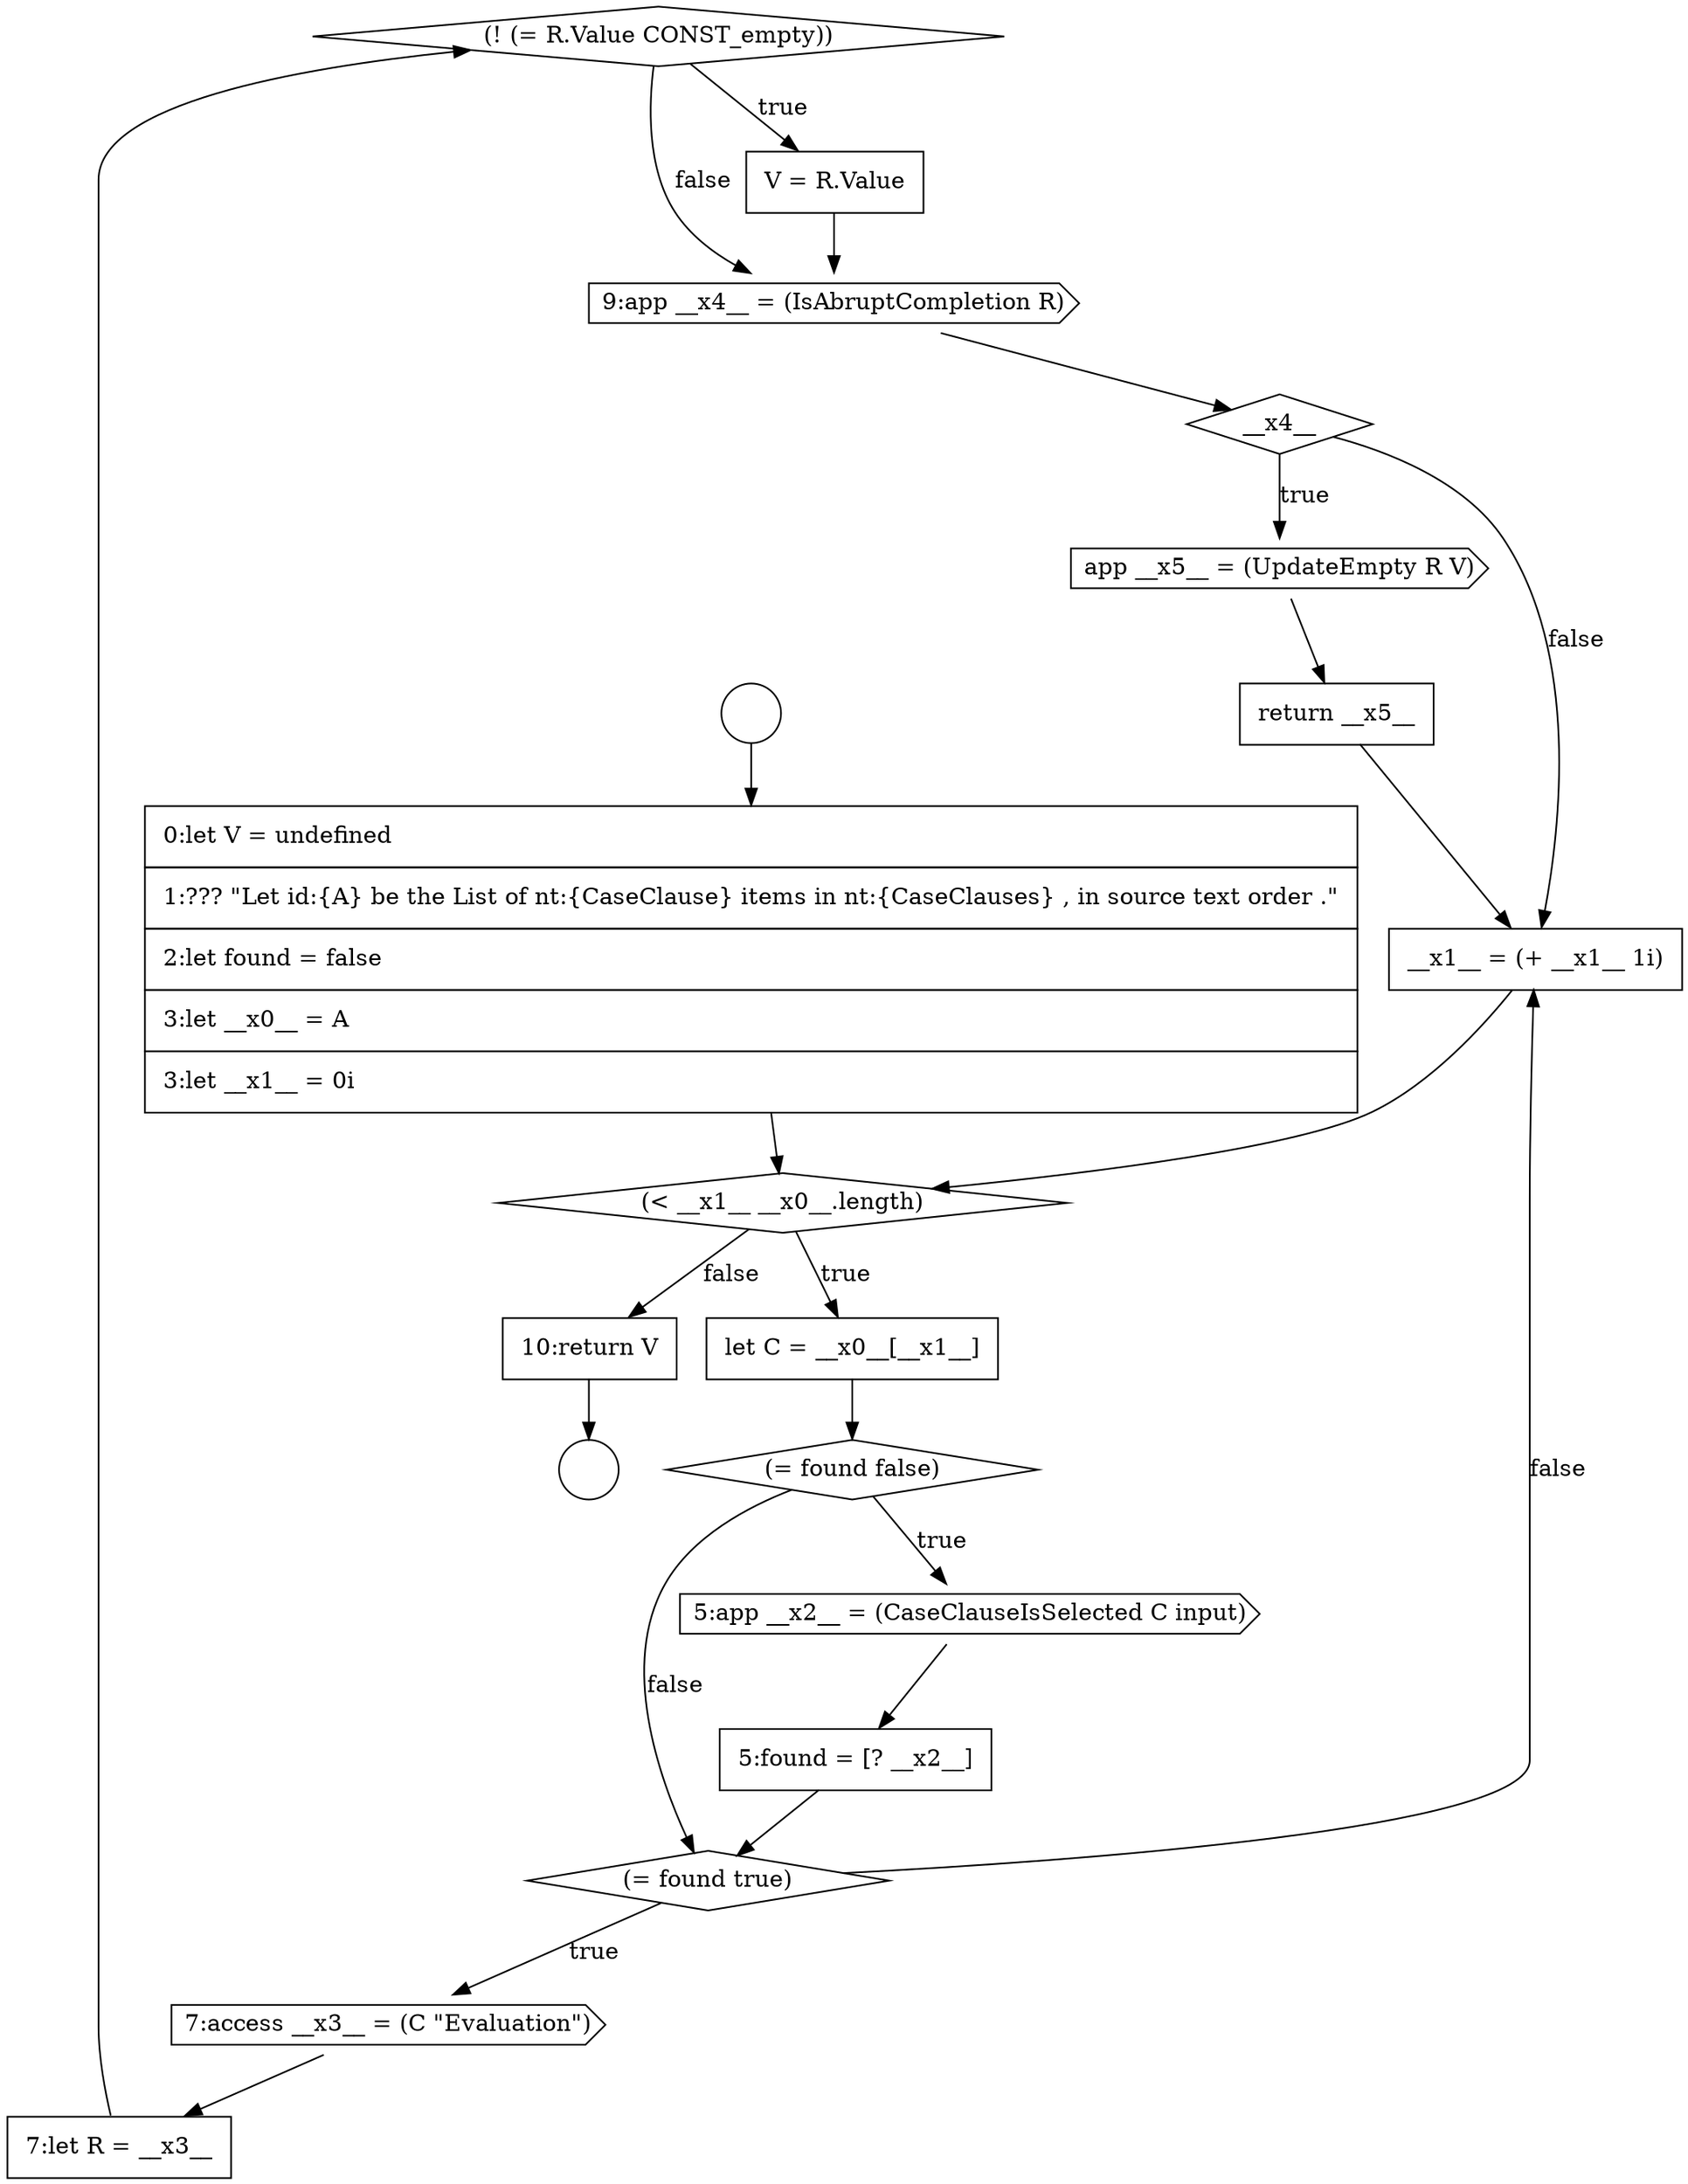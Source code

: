 digraph {
  node7524 [shape=diamond, label=<<font color="black">(! (= R.Value CONST_empty))</font>> color="black" fillcolor="white" style=filled]
  node7528 [shape=cds, label=<<font color="black">app __x5__ = (UpdateEmpty R V)</font>> color="black" fillcolor="white" style=filled]
  node7518 [shape=diamond, label=<<font color="black">(= found false)</font>> color="black" fillcolor="white" style=filled]
  node7513 [shape=circle label=" " color="black" fillcolor="white" style=filled]
  node7523 [shape=none, margin=0, label=<<font color="black">
    <table border="0" cellborder="1" cellspacing="0" cellpadding="10">
      <tr><td align="left">7:let R = __x3__</td></tr>
    </table>
  </font>> color="black" fillcolor="white" style=filled]
  node7527 [shape=diamond, label=<<font color="black">__x4__</font>> color="black" fillcolor="white" style=filled]
  node7526 [shape=cds, label=<<font color="black">9:app __x4__ = (IsAbruptCompletion R)</font>> color="black" fillcolor="white" style=filled]
  node7522 [shape=cds, label=<<font color="black">7:access __x3__ = (C &quot;Evaluation&quot;)</font>> color="black" fillcolor="white" style=filled]
  node7515 [shape=none, margin=0, label=<<font color="black">
    <table border="0" cellborder="1" cellspacing="0" cellpadding="10">
      <tr><td align="left">0:let V = undefined</td></tr>
      <tr><td align="left">1:??? &quot;Let id:{A} be the List of nt:{CaseClause} items in nt:{CaseClauses} , in source text order .&quot;</td></tr>
      <tr><td align="left">2:let found = false</td></tr>
      <tr><td align="left">3:let __x0__ = A</td></tr>
      <tr><td align="left">3:let __x1__ = 0i</td></tr>
    </table>
  </font>> color="black" fillcolor="white" style=filled]
  node7525 [shape=none, margin=0, label=<<font color="black">
    <table border="0" cellborder="1" cellspacing="0" cellpadding="10">
      <tr><td align="left">V = R.Value</td></tr>
    </table>
  </font>> color="black" fillcolor="white" style=filled]
  node7517 [shape=none, margin=0, label=<<font color="black">
    <table border="0" cellborder="1" cellspacing="0" cellpadding="10">
      <tr><td align="left">let C = __x0__[__x1__]</td></tr>
    </table>
  </font>> color="black" fillcolor="white" style=filled]
  node7516 [shape=diamond, label=<<font color="black">(&lt; __x1__ __x0__.length)</font>> color="black" fillcolor="white" style=filled]
  node7529 [shape=none, margin=0, label=<<font color="black">
    <table border="0" cellborder="1" cellspacing="0" cellpadding="10">
      <tr><td align="left">return __x5__</td></tr>
    </table>
  </font>> color="black" fillcolor="white" style=filled]
  node7519 [shape=cds, label=<<font color="black">5:app __x2__ = (CaseClauseIsSelected C input)</font>> color="black" fillcolor="white" style=filled]
  node7514 [shape=circle label=" " color="black" fillcolor="white" style=filled]
  node7530 [shape=none, margin=0, label=<<font color="black">
    <table border="0" cellborder="1" cellspacing="0" cellpadding="10">
      <tr><td align="left">__x1__ = (+ __x1__ 1i)</td></tr>
    </table>
  </font>> color="black" fillcolor="white" style=filled]
  node7520 [shape=none, margin=0, label=<<font color="black">
    <table border="0" cellborder="1" cellspacing="0" cellpadding="10">
      <tr><td align="left">5:found = [? __x2__]</td></tr>
    </table>
  </font>> color="black" fillcolor="white" style=filled]
  node7531 [shape=none, margin=0, label=<<font color="black">
    <table border="0" cellborder="1" cellspacing="0" cellpadding="10">
      <tr><td align="left">10:return V</td></tr>
    </table>
  </font>> color="black" fillcolor="white" style=filled]
  node7521 [shape=diamond, label=<<font color="black">(= found true)</font>> color="black" fillcolor="white" style=filled]
  node7519 -> node7520 [ color="black"]
  node7529 -> node7530 [ color="black"]
  node7527 -> node7528 [label=<<font color="black">true</font>> color="black"]
  node7527 -> node7530 [label=<<font color="black">false</font>> color="black"]
  node7522 -> node7523 [ color="black"]
  node7521 -> node7522 [label=<<font color="black">true</font>> color="black"]
  node7521 -> node7530 [label=<<font color="black">false</font>> color="black"]
  node7525 -> node7526 [ color="black"]
  node7516 -> node7517 [label=<<font color="black">true</font>> color="black"]
  node7516 -> node7531 [label=<<font color="black">false</font>> color="black"]
  node7523 -> node7524 [ color="black"]
  node7531 -> node7514 [ color="black"]
  node7520 -> node7521 [ color="black"]
  node7530 -> node7516 [ color="black"]
  node7513 -> node7515 [ color="black"]
  node7528 -> node7529 [ color="black"]
  node7517 -> node7518 [ color="black"]
  node7518 -> node7519 [label=<<font color="black">true</font>> color="black"]
  node7518 -> node7521 [label=<<font color="black">false</font>> color="black"]
  node7524 -> node7525 [label=<<font color="black">true</font>> color="black"]
  node7524 -> node7526 [label=<<font color="black">false</font>> color="black"]
  node7526 -> node7527 [ color="black"]
  node7515 -> node7516 [ color="black"]
}

